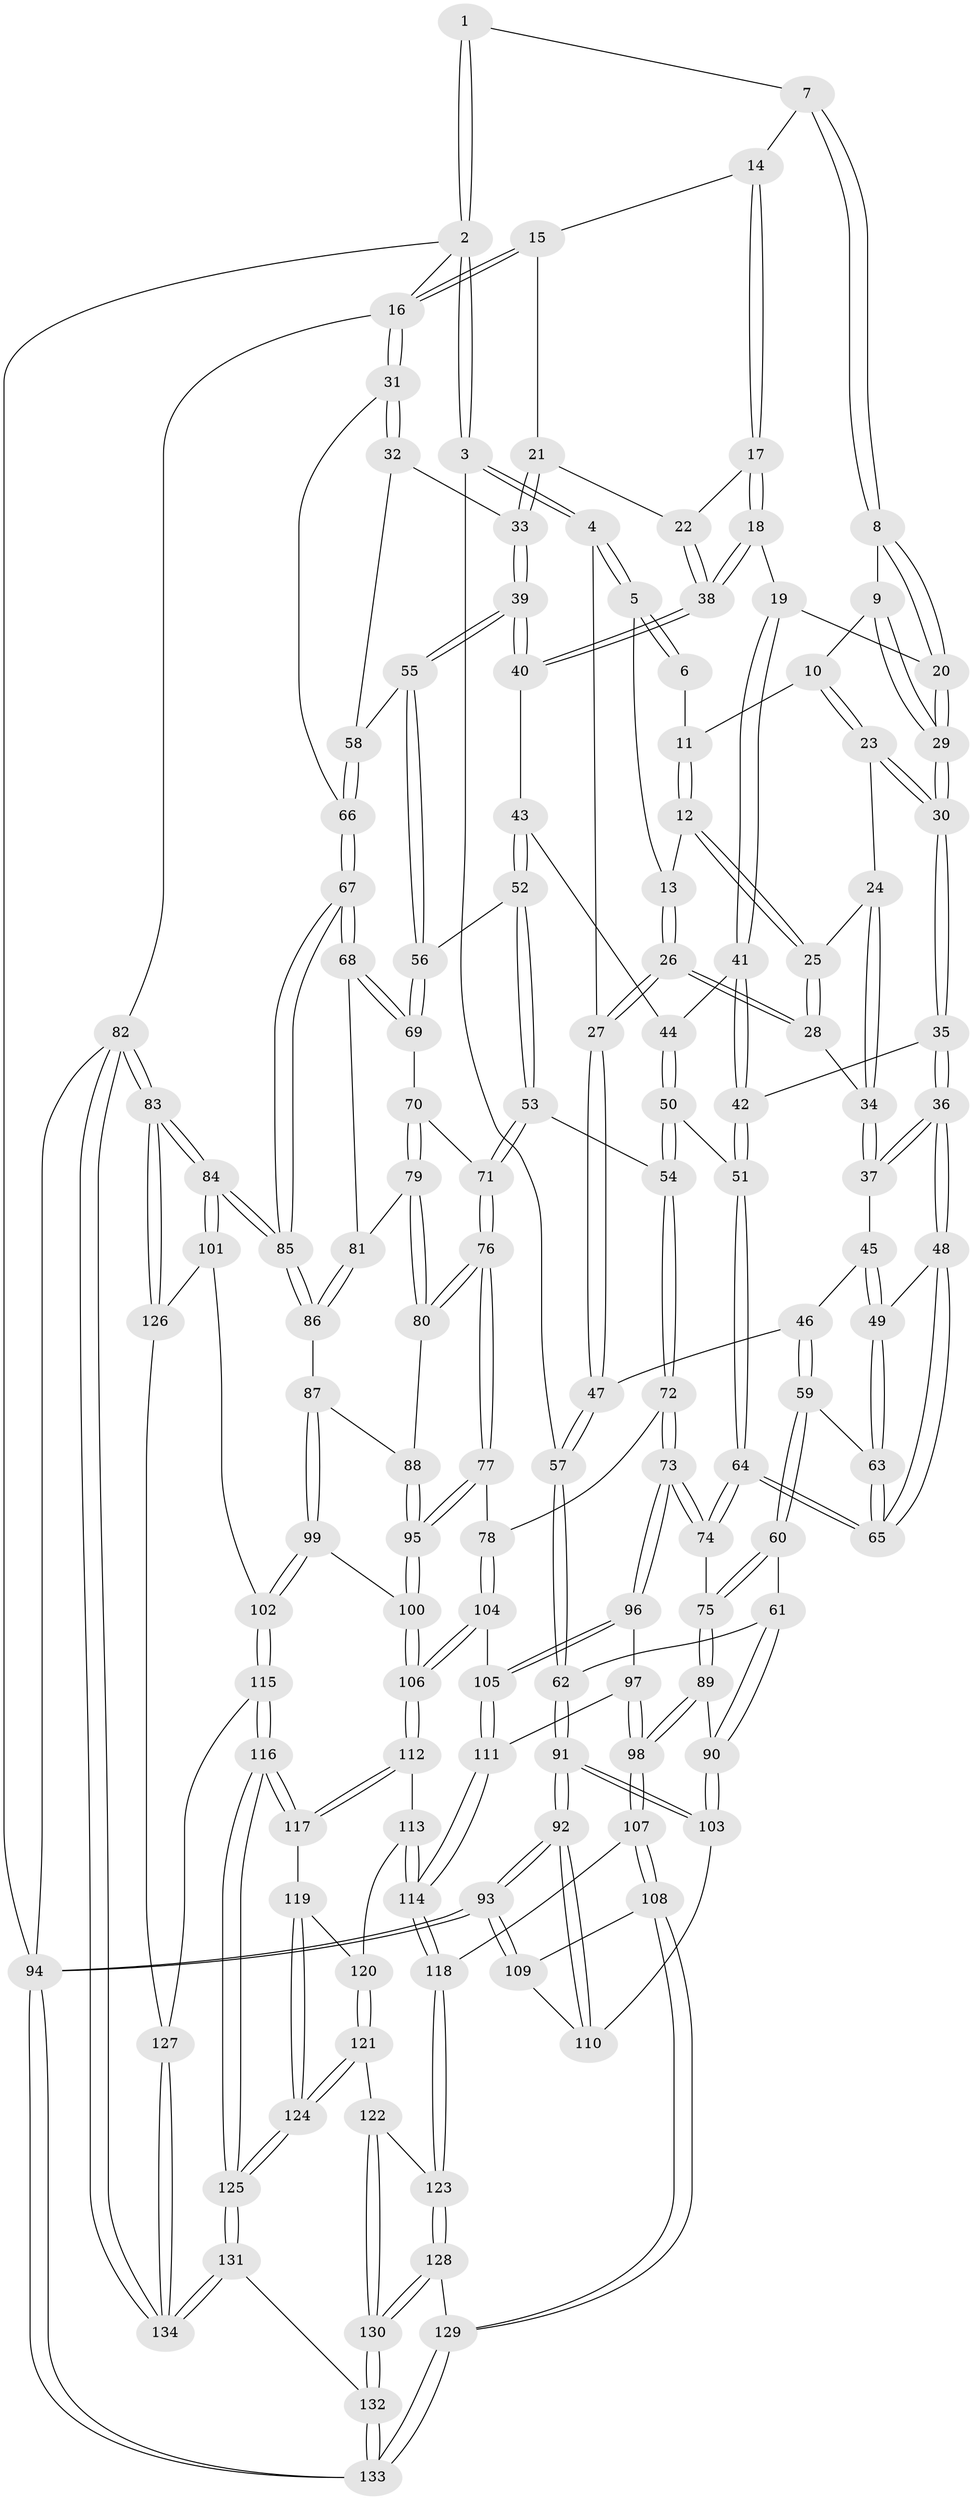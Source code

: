 // Generated by graph-tools (version 1.1) at 2025/51/03/09/25 03:51:00]
// undirected, 134 vertices, 332 edges
graph export_dot {
graph [start="1"]
  node [color=gray90,style=filled];
  1 [pos="+0.23223204262318511+0"];
  2 [pos="+0+0"];
  3 [pos="+0+0"];
  4 [pos="+0+0.039569812432502426"];
  5 [pos="+0.10443339435613075+0.041150896666913156"];
  6 [pos="+0.22774925251585504+0"];
  7 [pos="+0.49058968959725047+0"];
  8 [pos="+0.39836217528300083+0.01618546769010217"];
  9 [pos="+0.3699683863511892+0.05462116691750752"];
  10 [pos="+0.3288779652739936+0.05099554063397401"];
  11 [pos="+0.23001024950906004+0"];
  12 [pos="+0.21529016346438024+0.011880598431979628"];
  13 [pos="+0.14185577121420764+0.058302905318275436"];
  14 [pos="+0.535135920528116+0"];
  15 [pos="+0.7639247913002646+0"];
  16 [pos="+1+0"];
  17 [pos="+0.5531243713751897+0.04871133518079191"];
  18 [pos="+0.5489263310796642+0.08249733067797888"];
  19 [pos="+0.5286581270021496+0.1197180307879547"];
  20 [pos="+0.4809884943992393+0.12481217023703416"];
  21 [pos="+0.7626727479986418+0"];
  22 [pos="+0.7328339831711592+0.07257724916817737"];
  23 [pos="+0.2802708365397328+0.07930124255378856"];
  24 [pos="+0.2755099594320189+0.07767821283889344"];
  25 [pos="+0.23523362073622195+0.060836524110879815"];
  26 [pos="+0.13751928222679266+0.15471802814533486"];
  27 [pos="+0.10315324819850431+0.179361303588509"];
  28 [pos="+0.19793148374178238+0.14446804305376157"];
  29 [pos="+0.3818326859186174+0.16290534817857114"];
  30 [pos="+0.3474836223499822+0.20843893165978647"];
  31 [pos="+1+0"];
  32 [pos="+1+0"];
  33 [pos="+0.8711196394316625+0.10512729860449758"];
  34 [pos="+0.24225529476959792+0.17399019589071743"];
  35 [pos="+0.3458416770481748+0.2128113989258229"];
  36 [pos="+0.3348272989147471+0.22126311803687274"];
  37 [pos="+0.2581536305555112+0.18586474467776024"];
  38 [pos="+0.7209027900196604+0.1458265891269867"];
  39 [pos="+0.8137129847327068+0.2341782337984642"];
  40 [pos="+0.7226287264360245+0.15343064526105166"];
  41 [pos="+0.5392821915223803+0.15331531048454106"];
  42 [pos="+0.46626825406951045+0.2691189277283495"];
  43 [pos="+0.6369675775256821+0.20917547543386664"];
  44 [pos="+0.5817810747048545+0.1985666071575857"];
  45 [pos="+0.1867334361054007+0.23282508038822336"];
  46 [pos="+0.11510128280564326+0.22999959125148015"];
  47 [pos="+0.10252773270709131+0.187194936406494"];
  48 [pos="+0.3329159847458584+0.22581507796510228"];
  49 [pos="+0.24912626248665282+0.27392473914472804"];
  50 [pos="+0.5344587197105771+0.34732259256293263"];
  51 [pos="+0.5162016667023922+0.3431403000546868"];
  52 [pos="+0.6523579363605514+0.30062602010826656"];
  53 [pos="+0.5723799720039193+0.3665008709651152"];
  54 [pos="+0.5618965756185115+0.3651810297960339"];
  55 [pos="+0.8185879393895114+0.24574798650906515"];
  56 [pos="+0.8009732902973686+0.3060919515197345"];
  57 [pos="+0+0.3368491759001326"];
  58 [pos="+0.8224474963531869+0.24530784907592804"];
  59 [pos="+0.11541343470834615+0.3500853378356254"];
  60 [pos="+0.07071648809341503+0.4281842376341706"];
  61 [pos="+0.048313445164529595+0.4281814938779618"];
  62 [pos="+0+0.41414374032867485"];
  63 [pos="+0.2050167977779052+0.31897186139211064"];
  64 [pos="+0.3527272464362687+0.4312137100072936"];
  65 [pos="+0.34672456111435823+0.41271265600797286"];
  66 [pos="+1+0.2817162807236796"];
  67 [pos="+1+0.37985545598564735"];
  68 [pos="+1+0.398718025910697"];
  69 [pos="+0.8085786910852173+0.35217144415544976"];
  70 [pos="+0.8005186603002975+0.3753778529694509"];
  71 [pos="+0.6171801005803893+0.40696330553692744"];
  72 [pos="+0.4947246101908088+0.557080403355168"];
  73 [pos="+0.3961562634366252+0.5646755421332882"];
  74 [pos="+0.34596005004575225+0.45452054100664224"];
  75 [pos="+0.11831120737155608+0.470791630109099"];
  76 [pos="+0.6619445807615167+0.5256764614186008"];
  77 [pos="+0.6124219628693299+0.5746198345090262"];
  78 [pos="+0.5841553471492799+0.5919032927185862"];
  79 [pos="+0.7994947196067684+0.44314444074969694"];
  80 [pos="+0.7057455452084386+0.522189904362089"];
  81 [pos="+0.8675960329882302+0.5097727544706178"];
  82 [pos="+1+1"];
  83 [pos="+1+1"];
  84 [pos="+1+0.7248353558588011"];
  85 [pos="+1+0.6772478445106253"];
  86 [pos="+0.8820693384874702+0.5563745266364872"];
  87 [pos="+0.8513522126620291+0.5895706968730651"];
  88 [pos="+0.7331778917862591+0.5572392699349661"];
  89 [pos="+0.14510406488476124+0.5901849063884271"];
  90 [pos="+0.013752031252366388+0.6709099430702768"];
  91 [pos="+0+0.6659123688681755"];
  92 [pos="+0+1"];
  93 [pos="+0+1"];
  94 [pos="+0+1"];
  95 [pos="+0.7637139427972727+0.6803607742773047"];
  96 [pos="+0.3819294072634803+0.594468344435706"];
  97 [pos="+0.29810394314643507+0.6808876988905137"];
  98 [pos="+0.2536473939370035+0.7207666303689232"];
  99 [pos="+0.7944015063983629+0.7277217308295267"];
  100 [pos="+0.7910168621164246+0.7274985818173709"];
  101 [pos="+0.9652171975277787+0.7704485051927625"];
  102 [pos="+0.8477675647749183+0.7614918506883986"];
  103 [pos="+0+0.6850736066407906"];
  104 [pos="+0.5904340793574222+0.656863982906783"];
  105 [pos="+0.5167566643219083+0.7634551719314214"];
  106 [pos="+0.7193421454766273+0.7558873426561344"];
  107 [pos="+0.25181789625388784+0.7312257671529309"];
  108 [pos="+0.21660602831819664+0.8065512915443105"];
  109 [pos="+0.20465610092729195+0.8066395437667186"];
  110 [pos="+0.0824887988376691+0.7671510642090703"];
  111 [pos="+0.5156941780741916+0.7727050903718087"];
  112 [pos="+0.7023913826023328+0.7794889981872948"];
  113 [pos="+0.5777476280150673+0.8114347549231806"];
  114 [pos="+0.5151953875432008+0.8048768006232445"];
  115 [pos="+0.8041697739663747+0.9395634972150972"];
  116 [pos="+0.7750247919057558+0.9631686698681011"];
  117 [pos="+0.7003557957795292+0.8461802427918481"];
  118 [pos="+0.5035502331302808+0.8195565626612902"];
  119 [pos="+0.6668068892274618+0.8745273163032672"];
  120 [pos="+0.6243121972805956+0.8782720117581868"];
  121 [pos="+0.6021379568698615+0.9295851513006215"];
  122 [pos="+0.5908891860373781+0.9310816687223666"];
  123 [pos="+0.5011366765980806+0.8287124965802521"];
  124 [pos="+0.6553199689763703+0.952397989974572"];
  125 [pos="+0.7388423941751251+1"];
  126 [pos="+0.8979005837186999+0.9306140463975389"];
  127 [pos="+0.8767346055557849+0.9409885510666424"];
  128 [pos="+0.44365608538615436+0.9126558806304431"];
  129 [pos="+0.23299972096324145+0.8553932225831834"];
  130 [pos="+0.4738180995297245+1"];
  131 [pos="+0.7231813552915771+1"];
  132 [pos="+0.4667916179972867+1"];
  133 [pos="+0.18607593766566452+1"];
  134 [pos="+1+1"];
  1 -- 2;
  1 -- 2;
  1 -- 7;
  2 -- 3;
  2 -- 3;
  2 -- 16;
  2 -- 94;
  3 -- 4;
  3 -- 4;
  3 -- 57;
  4 -- 5;
  4 -- 5;
  4 -- 27;
  5 -- 6;
  5 -- 6;
  5 -- 13;
  6 -- 11;
  7 -- 8;
  7 -- 8;
  7 -- 14;
  8 -- 9;
  8 -- 20;
  8 -- 20;
  9 -- 10;
  9 -- 29;
  9 -- 29;
  10 -- 11;
  10 -- 23;
  10 -- 23;
  11 -- 12;
  11 -- 12;
  12 -- 13;
  12 -- 25;
  12 -- 25;
  13 -- 26;
  13 -- 26;
  14 -- 15;
  14 -- 17;
  14 -- 17;
  15 -- 16;
  15 -- 16;
  15 -- 21;
  16 -- 31;
  16 -- 31;
  16 -- 82;
  17 -- 18;
  17 -- 18;
  17 -- 22;
  18 -- 19;
  18 -- 38;
  18 -- 38;
  19 -- 20;
  19 -- 41;
  19 -- 41;
  20 -- 29;
  20 -- 29;
  21 -- 22;
  21 -- 33;
  21 -- 33;
  22 -- 38;
  22 -- 38;
  23 -- 24;
  23 -- 30;
  23 -- 30;
  24 -- 25;
  24 -- 34;
  24 -- 34;
  25 -- 28;
  25 -- 28;
  26 -- 27;
  26 -- 27;
  26 -- 28;
  26 -- 28;
  27 -- 47;
  27 -- 47;
  28 -- 34;
  29 -- 30;
  29 -- 30;
  30 -- 35;
  30 -- 35;
  31 -- 32;
  31 -- 32;
  31 -- 66;
  32 -- 33;
  32 -- 58;
  33 -- 39;
  33 -- 39;
  34 -- 37;
  34 -- 37;
  35 -- 36;
  35 -- 36;
  35 -- 42;
  36 -- 37;
  36 -- 37;
  36 -- 48;
  36 -- 48;
  37 -- 45;
  38 -- 40;
  38 -- 40;
  39 -- 40;
  39 -- 40;
  39 -- 55;
  39 -- 55;
  40 -- 43;
  41 -- 42;
  41 -- 42;
  41 -- 44;
  42 -- 51;
  42 -- 51;
  43 -- 44;
  43 -- 52;
  43 -- 52;
  44 -- 50;
  44 -- 50;
  45 -- 46;
  45 -- 49;
  45 -- 49;
  46 -- 47;
  46 -- 59;
  46 -- 59;
  47 -- 57;
  47 -- 57;
  48 -- 49;
  48 -- 65;
  48 -- 65;
  49 -- 63;
  49 -- 63;
  50 -- 51;
  50 -- 54;
  50 -- 54;
  51 -- 64;
  51 -- 64;
  52 -- 53;
  52 -- 53;
  52 -- 56;
  53 -- 54;
  53 -- 71;
  53 -- 71;
  54 -- 72;
  54 -- 72;
  55 -- 56;
  55 -- 56;
  55 -- 58;
  56 -- 69;
  56 -- 69;
  57 -- 62;
  57 -- 62;
  58 -- 66;
  58 -- 66;
  59 -- 60;
  59 -- 60;
  59 -- 63;
  60 -- 61;
  60 -- 75;
  60 -- 75;
  61 -- 62;
  61 -- 90;
  61 -- 90;
  62 -- 91;
  62 -- 91;
  63 -- 65;
  63 -- 65;
  64 -- 65;
  64 -- 65;
  64 -- 74;
  64 -- 74;
  66 -- 67;
  66 -- 67;
  67 -- 68;
  67 -- 68;
  67 -- 85;
  67 -- 85;
  68 -- 69;
  68 -- 69;
  68 -- 81;
  69 -- 70;
  70 -- 71;
  70 -- 79;
  70 -- 79;
  71 -- 76;
  71 -- 76;
  72 -- 73;
  72 -- 73;
  72 -- 78;
  73 -- 74;
  73 -- 74;
  73 -- 96;
  73 -- 96;
  74 -- 75;
  75 -- 89;
  75 -- 89;
  76 -- 77;
  76 -- 77;
  76 -- 80;
  76 -- 80;
  77 -- 78;
  77 -- 95;
  77 -- 95;
  78 -- 104;
  78 -- 104;
  79 -- 80;
  79 -- 80;
  79 -- 81;
  80 -- 88;
  81 -- 86;
  81 -- 86;
  82 -- 83;
  82 -- 83;
  82 -- 134;
  82 -- 134;
  82 -- 94;
  83 -- 84;
  83 -- 84;
  83 -- 126;
  83 -- 126;
  84 -- 85;
  84 -- 85;
  84 -- 101;
  84 -- 101;
  85 -- 86;
  85 -- 86;
  86 -- 87;
  87 -- 88;
  87 -- 99;
  87 -- 99;
  88 -- 95;
  88 -- 95;
  89 -- 90;
  89 -- 98;
  89 -- 98;
  90 -- 103;
  90 -- 103;
  91 -- 92;
  91 -- 92;
  91 -- 103;
  91 -- 103;
  92 -- 93;
  92 -- 93;
  92 -- 110;
  92 -- 110;
  93 -- 94;
  93 -- 94;
  93 -- 109;
  93 -- 109;
  94 -- 133;
  94 -- 133;
  95 -- 100;
  95 -- 100;
  96 -- 97;
  96 -- 105;
  96 -- 105;
  97 -- 98;
  97 -- 98;
  97 -- 111;
  98 -- 107;
  98 -- 107;
  99 -- 100;
  99 -- 102;
  99 -- 102;
  100 -- 106;
  100 -- 106;
  101 -- 102;
  101 -- 126;
  102 -- 115;
  102 -- 115;
  103 -- 110;
  104 -- 105;
  104 -- 106;
  104 -- 106;
  105 -- 111;
  105 -- 111;
  106 -- 112;
  106 -- 112;
  107 -- 108;
  107 -- 108;
  107 -- 118;
  108 -- 109;
  108 -- 129;
  108 -- 129;
  109 -- 110;
  111 -- 114;
  111 -- 114;
  112 -- 113;
  112 -- 117;
  112 -- 117;
  113 -- 114;
  113 -- 114;
  113 -- 120;
  114 -- 118;
  114 -- 118;
  115 -- 116;
  115 -- 116;
  115 -- 127;
  116 -- 117;
  116 -- 117;
  116 -- 125;
  116 -- 125;
  117 -- 119;
  118 -- 123;
  118 -- 123;
  119 -- 120;
  119 -- 124;
  119 -- 124;
  120 -- 121;
  120 -- 121;
  121 -- 122;
  121 -- 124;
  121 -- 124;
  122 -- 123;
  122 -- 130;
  122 -- 130;
  123 -- 128;
  123 -- 128;
  124 -- 125;
  124 -- 125;
  125 -- 131;
  125 -- 131;
  126 -- 127;
  127 -- 134;
  127 -- 134;
  128 -- 129;
  128 -- 130;
  128 -- 130;
  129 -- 133;
  129 -- 133;
  130 -- 132;
  130 -- 132;
  131 -- 132;
  131 -- 134;
  131 -- 134;
  132 -- 133;
  132 -- 133;
}
